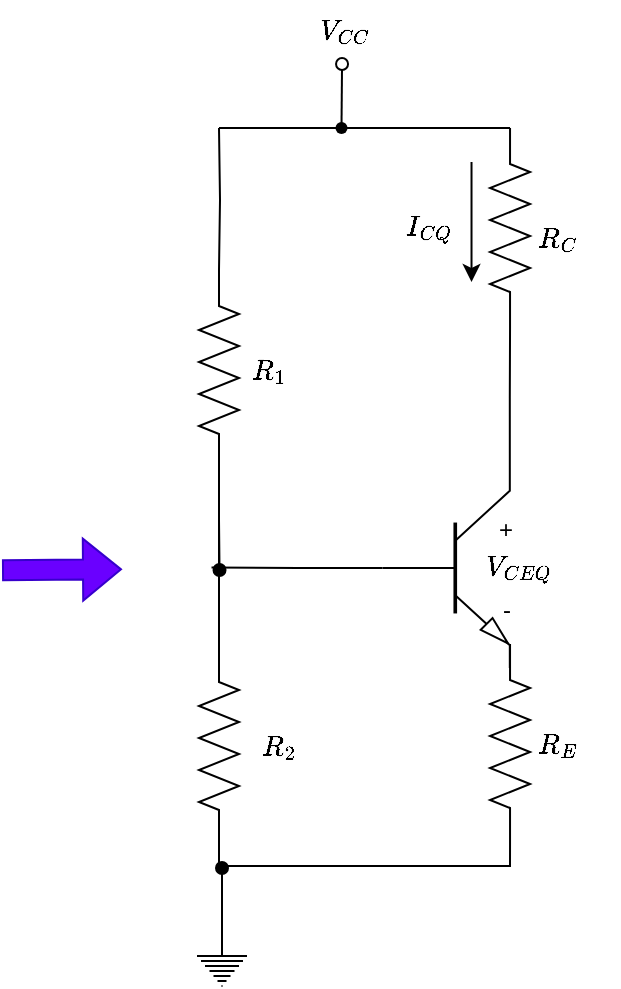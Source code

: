 <mxfile version="22.1.2" type="device">
  <diagram name="Trang-1" id="ho3ba20rykhIRiWr7R_7">
    <mxGraphModel dx="1036" dy="-2646" grid="1" gridSize="10" guides="1" tooltips="1" connect="1" arrows="1" fold="1" page="1" pageScale="1" pageWidth="850" pageHeight="1100" math="1" shadow="0">
      <root>
        <mxCell id="0" />
        <mxCell id="1" parent="0" />
        <mxCell id="9KsaRRSKQVZQm6izvpvD-1" value="" style="edgeStyle=orthogonalEdgeStyle;rounded=0;orthogonalLoop=1;jettySize=auto;html=1;endArrow=oval;endFill=1;" edge="1" parent="1" source="9KsaRRSKQVZQm6izvpvD-2">
          <mxGeometry relative="1" as="geometry">
            <mxPoint x="622.76" y="3660" as="targetPoint" />
          </mxGeometry>
        </mxCell>
        <mxCell id="9KsaRRSKQVZQm6izvpvD-2" value="" style="pointerEvents=1;verticalLabelPosition=bottom;shadow=0;dashed=0;align=center;html=1;verticalAlign=top;shape=mxgraph.electrical.resistors.resistor_2;direction=south;" vertex="1" parent="1">
          <mxGeometry x="612.5" y="3510" width="20" height="100" as="geometry" />
        </mxCell>
        <mxCell id="9KsaRRSKQVZQm6izvpvD-3" value="" style="edgeStyle=orthogonalEdgeStyle;rounded=0;orthogonalLoop=1;jettySize=auto;html=1;endArrow=none;endFill=0;" edge="1" parent="1" source="9KsaRRSKQVZQm6izvpvD-4" target="9KsaRRSKQVZQm6izvpvD-2">
          <mxGeometry relative="1" as="geometry" />
        </mxCell>
        <mxCell id="9KsaRRSKQVZQm6izvpvD-4" value="" style="pointerEvents=1;verticalLabelPosition=bottom;shadow=0;dashed=0;align=center;html=1;verticalAlign=top;shape=mxgraph.electrical.resistors.resistor_2;direction=south;" vertex="1" parent="1">
          <mxGeometry x="612.5" y="3698" width="20" height="100" as="geometry" />
        </mxCell>
        <mxCell id="9KsaRRSKQVZQm6izvpvD-5" style="edgeStyle=orthogonalEdgeStyle;rounded=0;orthogonalLoop=1;jettySize=auto;html=1;exitX=0;exitY=0.5;exitDx=0;exitDy=0;exitPerimeter=0;endArrow=none;endFill=0;" edge="1" parent="1" source="9KsaRRSKQVZQm6izvpvD-6">
          <mxGeometry relative="1" as="geometry">
            <mxPoint x="758.02" y="3439" as="targetPoint" />
            <Array as="points">
              <mxPoint x="682.02" y="3439" />
              <mxPoint x="682.02" y="3439" />
            </Array>
          </mxGeometry>
        </mxCell>
        <mxCell id="9KsaRRSKQVZQm6izvpvD-6" value="" style="pointerEvents=1;verticalLabelPosition=bottom;shadow=0;dashed=0;align=center;html=1;verticalAlign=top;shape=mxgraph.electrical.resistors.resistor_2;direction=south;" vertex="1" parent="1">
          <mxGeometry x="758.02" y="3439" width="20" height="100" as="geometry" />
        </mxCell>
        <mxCell id="9KsaRRSKQVZQm6izvpvD-7" value="" style="edgeStyle=orthogonalEdgeStyle;rounded=0;orthogonalLoop=1;jettySize=auto;html=1;endArrow=oval;endFill=0;" edge="1" parent="1">
          <mxGeometry relative="1" as="geometry">
            <mxPoint x="684.02" y="3407" as="targetPoint" />
            <mxPoint x="683.76" y="3437" as="sourcePoint" />
          </mxGeometry>
        </mxCell>
        <mxCell id="9KsaRRSKQVZQm6izvpvD-8" value="" style="edgeStyle=orthogonalEdgeStyle;rounded=0;orthogonalLoop=1;jettySize=auto;html=1;endArrow=none;endFill=0;" edge="1" parent="1" source="9KsaRRSKQVZQm6izvpvD-9">
          <mxGeometry relative="1" as="geometry">
            <mxPoint x="622.5" y="3439" as="targetPoint" />
          </mxGeometry>
        </mxCell>
        <mxCell id="9KsaRRSKQVZQm6izvpvD-9" value="" style="shape=waypoint;sketch=0;size=6;pointerEvents=1;points=[];fillColor=default;resizable=0;rotatable=0;perimeter=centerPerimeter;snapToPoint=1;verticalAlign=top;shadow=0;dashed=0;" vertex="1" parent="1">
          <mxGeometry x="673.76" y="3429" width="20" height="20" as="geometry" />
        </mxCell>
        <mxCell id="9KsaRRSKQVZQm6izvpvD-10" value="" style="pointerEvents=1;verticalLabelPosition=bottom;shadow=0;dashed=0;align=center;html=1;verticalAlign=top;shape=mxgraph.electrical.resistors.resistor_2;direction=south;" vertex="1" parent="1">
          <mxGeometry x="758.02" y="3697" width="20" height="100" as="geometry" />
        </mxCell>
        <mxCell id="9KsaRRSKQVZQm6izvpvD-11" style="edgeStyle=orthogonalEdgeStyle;rounded=0;orthogonalLoop=1;jettySize=auto;html=1;exitX=0;exitY=0.5;exitDx=0;exitDy=0;exitPerimeter=0;endArrow=none;endFill=0;" edge="1" parent="1" source="9KsaRRSKQVZQm6izvpvD-12">
          <mxGeometry relative="1" as="geometry">
            <mxPoint x="618.76" y="3658.714" as="targetPoint" />
          </mxGeometry>
        </mxCell>
        <mxCell id="9KsaRRSKQVZQm6izvpvD-12" value="" style="verticalLabelPosition=bottom;shadow=0;dashed=0;align=center;html=1;verticalAlign=top;shape=mxgraph.electrical.transistors.npn_transistor_5;" vertex="1" parent="1">
          <mxGeometry x="704.09" y="3609" width="64" height="100" as="geometry" />
        </mxCell>
        <mxCell id="9KsaRRSKQVZQm6izvpvD-13" value="" style="edgeStyle=orthogonalEdgeStyle;rounded=0;orthogonalLoop=1;jettySize=auto;html=1;endArrow=none;endFill=0;entryX=1;entryY=0.5;entryDx=0;entryDy=0;entryPerimeter=0;exitX=1;exitY=0.5;exitDx=0;exitDy=0;exitPerimeter=0;" edge="1" parent="1" source="9KsaRRSKQVZQm6izvpvD-4" target="9KsaRRSKQVZQm6izvpvD-10">
          <mxGeometry relative="1" as="geometry">
            <mxPoint x="628" y="3808" as="sourcePoint" />
            <mxPoint x="767.76" y="3800" as="targetPoint" />
            <Array as="points">
              <mxPoint x="623" y="3808" />
              <mxPoint x="768" y="3808" />
            </Array>
          </mxGeometry>
        </mxCell>
        <mxCell id="9KsaRRSKQVZQm6izvpvD-14" style="edgeStyle=orthogonalEdgeStyle;rounded=0;orthogonalLoop=1;jettySize=auto;html=1;exitX=1;exitY=0;exitDx=0;exitDy=0;exitPerimeter=0;entryX=1;entryY=0.5;entryDx=0;entryDy=0;entryPerimeter=0;endArrow=none;endFill=0;" edge="1" parent="1" source="9KsaRRSKQVZQm6izvpvD-12" target="9KsaRRSKQVZQm6izvpvD-6">
          <mxGeometry relative="1" as="geometry" />
        </mxCell>
        <mxCell id="9KsaRRSKQVZQm6izvpvD-15" value="" style="endArrow=classic;html=1;rounded=0;" edge="1" parent="1">
          <mxGeometry width="50" height="50" relative="1" as="geometry">
            <mxPoint x="748.76" y="3456" as="sourcePoint" />
            <mxPoint x="748.76" y="3516" as="targetPoint" />
          </mxGeometry>
        </mxCell>
        <mxCell id="9KsaRRSKQVZQm6izvpvD-16" value="$$I_{CQ}$$" style="text;html=1;strokeColor=none;fillColor=none;align=center;verticalAlign=middle;whiteSpace=wrap;rounded=0;" vertex="1" parent="1">
          <mxGeometry x="698.02" y="3474" width="60" height="30" as="geometry" />
        </mxCell>
        <mxCell id="9KsaRRSKQVZQm6izvpvD-17" value="$$V_{CC}$$" style="text;html=1;strokeColor=none;fillColor=none;align=center;verticalAlign=middle;whiteSpace=wrap;rounded=0;" vertex="1" parent="1">
          <mxGeometry x="654.76" y="3375" width="60" height="30" as="geometry" />
        </mxCell>
        <mxCell id="9KsaRRSKQVZQm6izvpvD-18" value="" style="edgeStyle=orthogonalEdgeStyle;rounded=0;orthogonalLoop=1;jettySize=auto;html=1;endArrow=none;endFill=0;" edge="1" parent="1" target="9KsaRRSKQVZQm6izvpvD-2">
          <mxGeometry relative="1" as="geometry">
            <mxPoint x="622.5" y="3439" as="sourcePoint" />
          </mxGeometry>
        </mxCell>
        <mxCell id="9KsaRRSKQVZQm6izvpvD-19" value="$$R_{1}$$" style="text;html=1;strokeColor=none;fillColor=none;align=center;verticalAlign=middle;whiteSpace=wrap;rounded=0;" vertex="1" parent="1">
          <mxGeometry x="617.5" y="3545" width="60" height="30" as="geometry" />
        </mxCell>
        <mxCell id="9KsaRRSKQVZQm6izvpvD-20" value="$$R_2$$" style="text;html=1;strokeColor=none;fillColor=none;align=center;verticalAlign=middle;whiteSpace=wrap;rounded=0;" vertex="1" parent="1">
          <mxGeometry x="622.76" y="3733" width="60" height="30" as="geometry" />
        </mxCell>
        <mxCell id="9KsaRRSKQVZQm6izvpvD-21" value="$$R_{C}$$" style="text;html=1;strokeColor=none;fillColor=none;align=center;verticalAlign=middle;whiteSpace=wrap;rounded=0;" vertex="1" parent="1">
          <mxGeometry x="762.33" y="3479" width="60" height="30" as="geometry" />
        </mxCell>
        <mxCell id="9KsaRRSKQVZQm6izvpvD-22" value="$$R_{E}$$" style="text;html=1;strokeColor=none;fillColor=none;align=center;verticalAlign=middle;whiteSpace=wrap;rounded=0;" vertex="1" parent="1">
          <mxGeometry x="762.33" y="3732" width="60" height="30" as="geometry" />
        </mxCell>
        <mxCell id="9KsaRRSKQVZQm6izvpvD-23" value="+" style="text;html=1;strokeColor=none;fillColor=none;align=center;verticalAlign=middle;whiteSpace=wrap;rounded=0;" vertex="1" parent="1">
          <mxGeometry x="736" y="3625" width="60" height="30" as="geometry" />
        </mxCell>
        <mxCell id="9KsaRRSKQVZQm6izvpvD-24" value="$$V_{CEQ}$$" style="text;html=1;strokeColor=none;fillColor=none;align=center;verticalAlign=middle;whiteSpace=wrap;rounded=0;" vertex="1" parent="1">
          <mxGeometry x="743.19" y="3644" width="60" height="30" as="geometry" />
        </mxCell>
        <mxCell id="9KsaRRSKQVZQm6izvpvD-25" value="-" style="text;html=1;strokeColor=none;fillColor=none;align=center;verticalAlign=middle;whiteSpace=wrap;rounded=0;" vertex="1" parent="1">
          <mxGeometry x="736" y="3663" width="60.74" height="34" as="geometry" />
        </mxCell>
        <mxCell id="9KsaRRSKQVZQm6izvpvD-26" value="" style="edgeStyle=orthogonalEdgeStyle;rounded=0;orthogonalLoop=1;jettySize=auto;html=1;endArrow=oval;endFill=1;" edge="1" parent="1">
          <mxGeometry relative="1" as="geometry">
            <mxPoint x="624" y="3848" as="sourcePoint" />
            <mxPoint x="624" y="3809" as="targetPoint" />
          </mxGeometry>
        </mxCell>
        <mxCell id="9KsaRRSKQVZQm6izvpvD-27" value="" style="pointerEvents=1;verticalLabelPosition=bottom;shadow=0;dashed=0;align=center;html=1;verticalAlign=top;shape=mxgraph.electrical.signal_sources.protective_earth;labelBackgroundColor=none;" vertex="1" parent="1">
          <mxGeometry x="611.5" y="3848" width="25" height="20" as="geometry" />
        </mxCell>
        <mxCell id="9KsaRRSKQVZQm6izvpvD-28" value="" style="shape=flexArrow;endArrow=classic;html=1;rounded=0;labelBackgroundColor=none;fontColor=default;fillColor=#6a00ff;strokeColor=#3700CC;" edge="1" parent="1">
          <mxGeometry width="50" height="50" relative="1" as="geometry">
            <mxPoint x="514" y="3660.09" as="sourcePoint" />
            <mxPoint x="574" y="3659.67" as="targetPoint" />
          </mxGeometry>
        </mxCell>
      </root>
    </mxGraphModel>
  </diagram>
</mxfile>
